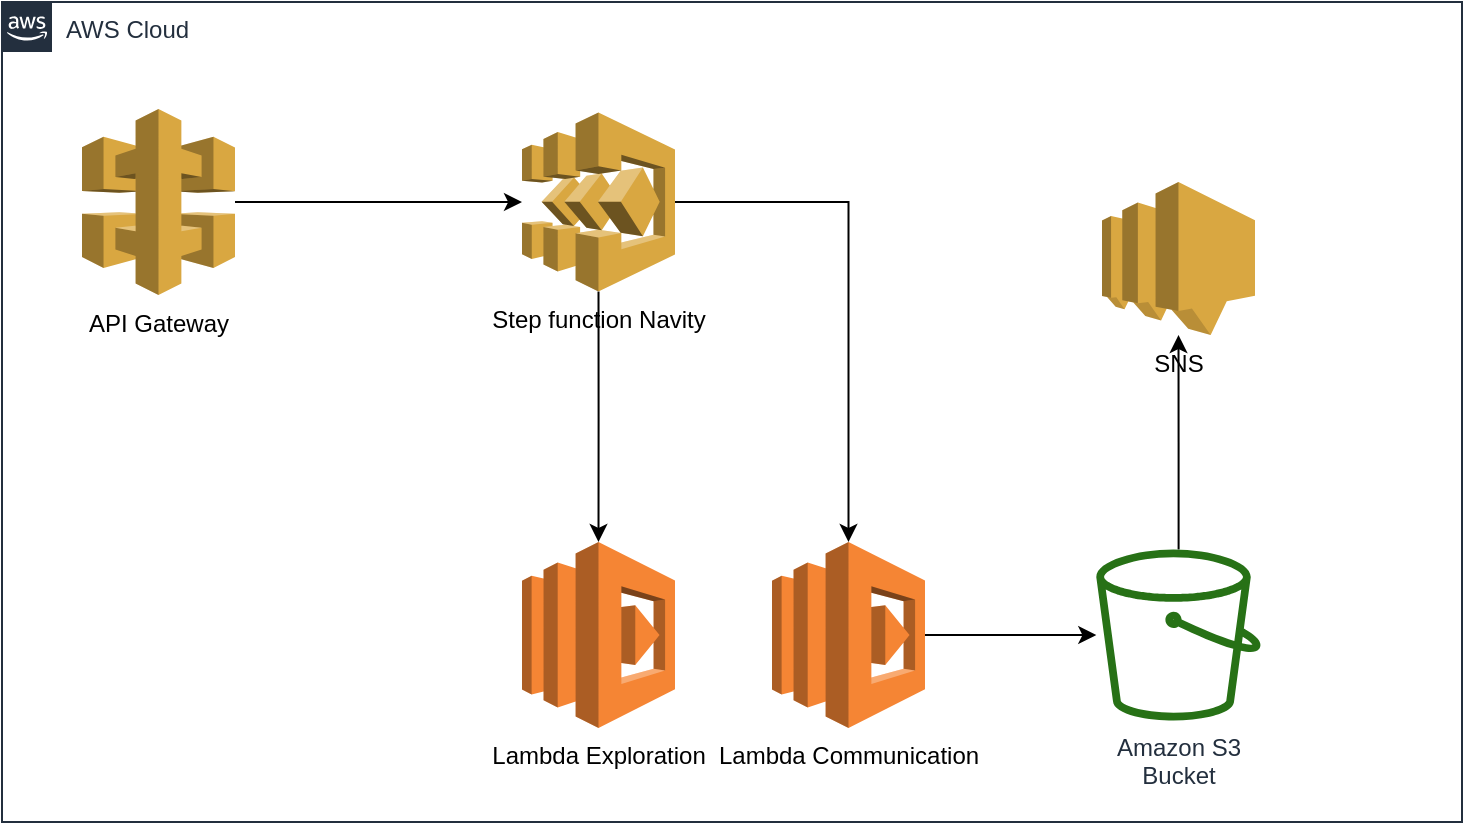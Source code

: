 <mxfile version="14.3.0" type="device"><diagram id="Ht1M8jgEwFfnCIfOTk4-" name="Page-1"><mxGraphModel dx="1426" dy="1653" grid="1" gridSize="10" guides="1" tooltips="1" connect="1" arrows="1" fold="1" page="1" pageScale="1" pageWidth="1169" pageHeight="827" math="0" shadow="0"><root><mxCell id="0"/><mxCell id="1" parent="0"/><mxCell id="UEzPUAAOIrF-is8g5C7q-175" value="AWS Cloud" style="points=[[0,0],[0.25,0],[0.5,0],[0.75,0],[1,0],[1,0.25],[1,0.5],[1,0.75],[1,1],[0.75,1],[0.5,1],[0.25,1],[0,1],[0,0.75],[0,0.5],[0,0.25]];outlineConnect=0;gradientColor=none;html=1;whiteSpace=wrap;fontSize=12;fontStyle=0;shape=mxgraph.aws4.group;grIcon=mxgraph.aws4.group_aws_cloud_alt;strokeColor=#232F3E;fillColor=none;verticalAlign=top;align=left;spacingLeft=30;fontColor=#232F3E;dashed=0;labelBackgroundColor=#ffffff;" parent="1" vertex="1"><mxGeometry x="200" y="-760" width="730" height="410" as="geometry"/></mxCell><mxCell id="8YaVKIVHjan4CWGAB5C8-16" style="edgeStyle=orthogonalEdgeStyle;rounded=0;orthogonalLoop=1;jettySize=auto;html=1;" edge="1" parent="1" source="UEzPUAAOIrF-is8g5C7q-177" target="8YaVKIVHjan4CWGAB5C8-14"><mxGeometry relative="1" as="geometry"/></mxCell><mxCell id="UEzPUAAOIrF-is8g5C7q-177" value="Amazon S3&lt;br&gt;Bucket&lt;br&gt;" style="outlineConnect=0;fontColor=#232F3E;gradientColor=none;fillColor=#277116;strokeColor=none;dashed=0;verticalLabelPosition=bottom;verticalAlign=top;align=center;html=1;fontSize=12;fontStyle=0;aspect=fixed;pointerEvents=1;shape=mxgraph.aws4.bucket;labelBackgroundColor=#ffffff;" parent="1" vertex="1"><mxGeometry x="747.14" y="-486.25" width="82.22" height="85.5" as="geometry"/></mxCell><mxCell id="8YaVKIVHjan4CWGAB5C8-17" style="edgeStyle=orthogonalEdgeStyle;rounded=0;orthogonalLoop=1;jettySize=auto;html=1;" edge="1" parent="1" source="8YaVKIVHjan4CWGAB5C8-1" target="8YaVKIVHjan4CWGAB5C8-2"><mxGeometry relative="1" as="geometry"/></mxCell><mxCell id="8YaVKIVHjan4CWGAB5C8-1" value="API Gateway" style="outlineConnect=0;dashed=0;verticalLabelPosition=bottom;verticalAlign=top;align=center;html=1;shape=mxgraph.aws3.api_gateway;fillColor=#D9A741;gradientColor=none;" vertex="1" parent="1"><mxGeometry x="240" y="-706.5" width="76.5" height="93" as="geometry"/></mxCell><mxCell id="8YaVKIVHjan4CWGAB5C8-11" style="edgeStyle=orthogonalEdgeStyle;rounded=0;orthogonalLoop=1;jettySize=auto;html=1;" edge="1" parent="1" source="8YaVKIVHjan4CWGAB5C8-2" target="8YaVKIVHjan4CWGAB5C8-5"><mxGeometry relative="1" as="geometry"/></mxCell><mxCell id="8YaVKIVHjan4CWGAB5C8-12" style="edgeStyle=orthogonalEdgeStyle;rounded=0;orthogonalLoop=1;jettySize=auto;html=1;exitX=0.5;exitY=1;exitDx=0;exitDy=0;exitPerimeter=0;" edge="1" parent="1" source="8YaVKIVHjan4CWGAB5C8-2" target="8YaVKIVHjan4CWGAB5C8-4"><mxGeometry relative="1" as="geometry"/></mxCell><mxCell id="8YaVKIVHjan4CWGAB5C8-2" value="Step function Navity" style="outlineConnect=0;dashed=0;verticalLabelPosition=bottom;verticalAlign=top;align=center;html=1;shape=mxgraph.aws3.step_functions;fillColor=#D9A741;gradientColor=none;" vertex="1" parent="1"><mxGeometry x="460" y="-704.75" width="76.5" height="89.5" as="geometry"/></mxCell><mxCell id="8YaVKIVHjan4CWGAB5C8-4" value="Lambda Exploration" style="outlineConnect=0;dashed=0;verticalLabelPosition=bottom;verticalAlign=top;align=center;html=1;shape=mxgraph.aws3.lambda;fillColor=#F58534;gradientColor=none;" vertex="1" parent="1"><mxGeometry x="460" y="-490" width="76.5" height="93" as="geometry"/></mxCell><mxCell id="8YaVKIVHjan4CWGAB5C8-13" style="edgeStyle=orthogonalEdgeStyle;rounded=0;orthogonalLoop=1;jettySize=auto;html=1;exitX=1;exitY=0.5;exitDx=0;exitDy=0;exitPerimeter=0;" edge="1" parent="1" source="8YaVKIVHjan4CWGAB5C8-5" target="UEzPUAAOIrF-is8g5C7q-177"><mxGeometry relative="1" as="geometry"/></mxCell><mxCell id="8YaVKIVHjan4CWGAB5C8-5" value="Lambda Communication" style="outlineConnect=0;dashed=0;verticalLabelPosition=bottom;verticalAlign=top;align=center;html=1;shape=mxgraph.aws3.lambda;fillColor=#F58534;gradientColor=none;" vertex="1" parent="1"><mxGeometry x="585" y="-490" width="76.5" height="93" as="geometry"/></mxCell><mxCell id="8YaVKIVHjan4CWGAB5C8-14" value="SNS" style="outlineConnect=0;dashed=0;verticalLabelPosition=bottom;verticalAlign=top;align=center;html=1;shape=mxgraph.aws3.sns;fillColor=#D9A741;gradientColor=none;" vertex="1" parent="1"><mxGeometry x="750" y="-670" width="76.5" height="76.5" as="geometry"/></mxCell></root></mxGraphModel></diagram></mxfile>